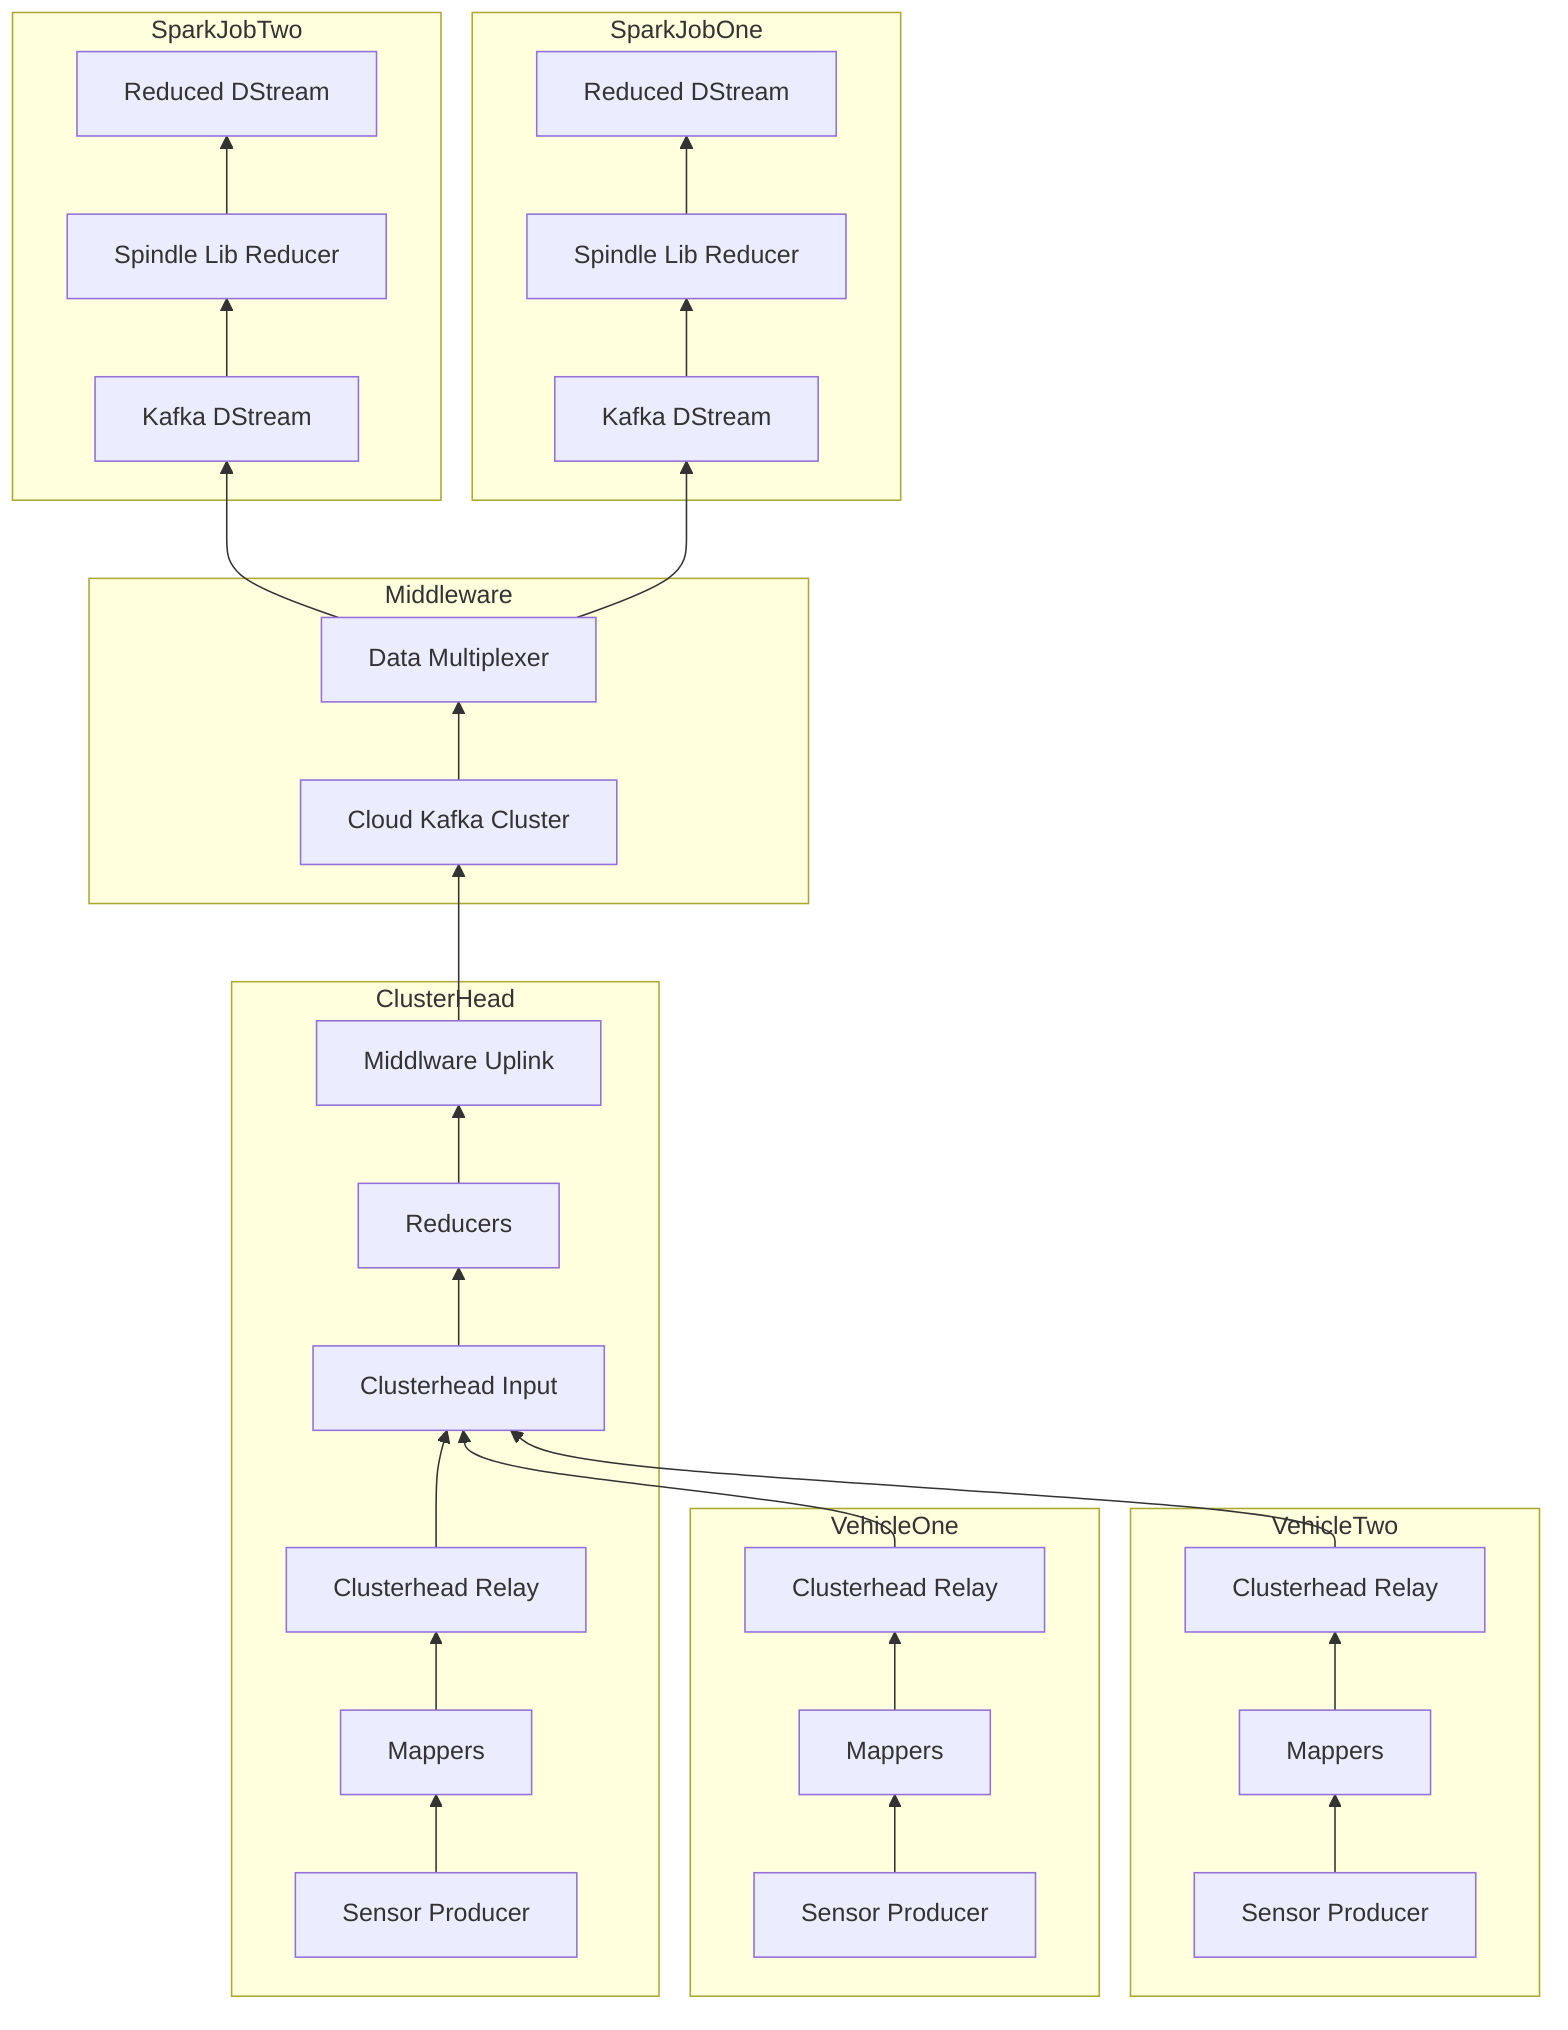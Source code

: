 graph BT
  subgraph SparkJobOne
    KD1[Kafka DStream]-->SLR1[Spindle Lib Reducer]
    SLR1 --> RDS1[Reduced DStream]
  end
  subgraph SparkJobTwo
    KD2[Kafka DStream]-->SLR2[Spindle Lib Reducer]
    SLR2 --> RDS2[Reduced DStream]
  end
  subgraph Middleware
    KC[Cloud Kafka Cluster]
    KC --> DM[Data Multiplexer]
    DM --> KD1
    DM --> KD2
  end
  subgraph ClusterHead
      SP0[Sensor Producer] --> M0[Mapeprs]
      M0[Mappers] --> CR0[Clusterhead Relay]
      CR0 --> CI[Clusterhead Input]
      CI --> Reducers
      Reducers --> MU[Middlware Uplink]
      MU --> KC
  end
  subgraph VehicleOne
    SP1[Sensor Producer] --> M1[Mapeprs]
    M1[Mappers] --> CR1[Clusterhead Relay]
    CR1 --> CI
  end
  subgraph VehicleTwo
    SP2[Sensor Producer] --> M2[Mapeprs]
    M2[Mappers] --> CR2[Clusterhead Relay]
    CR2 --> CI
  end